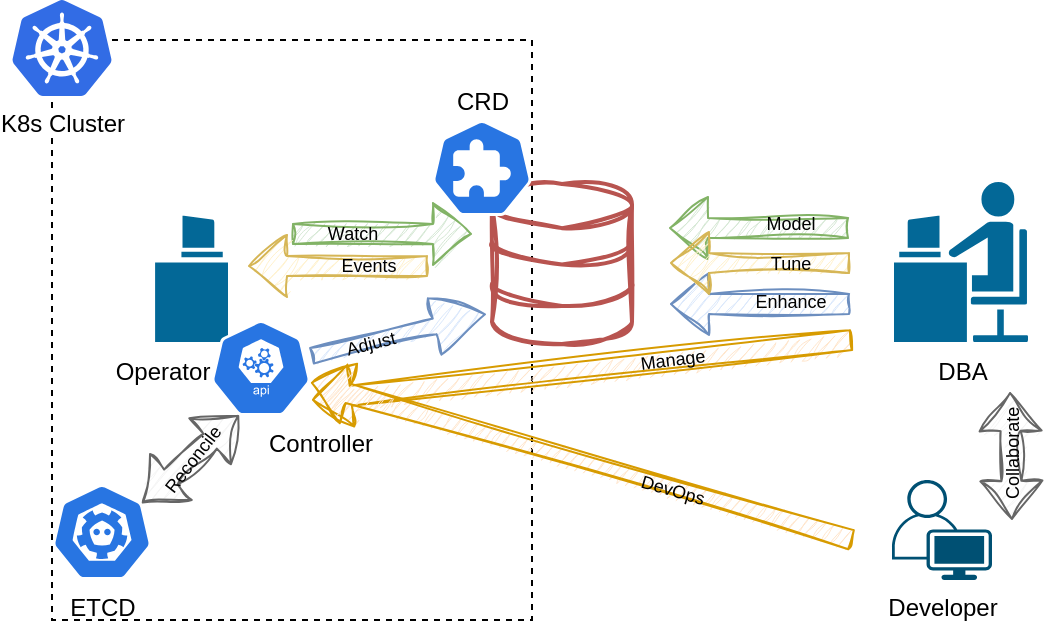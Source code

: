 <mxfile version="21.2.8" type="device">
  <diagram name="Page-1" id="c4ky7NZfeGjKAh7baJ_N">
    <mxGraphModel dx="1114" dy="854" grid="1" gridSize="10" guides="1" tooltips="1" connect="1" arrows="1" fold="1" page="1" pageScale="1" pageWidth="827" pageHeight="1169" math="0" shadow="0">
      <root>
        <mxCell id="0" />
        <mxCell id="1" parent="0" />
        <mxCell id="O3atv7OgBsxd6-HXczgO-28" value="" style="whiteSpace=wrap;html=1;dashed=1;" vertex="1" parent="1">
          <mxGeometry x="230" y="340" width="240" height="290" as="geometry" />
        </mxCell>
        <mxCell id="O3atv7OgBsxd6-HXczgO-5" value="&lt;br&gt;" style="html=1;verticalLabelPosition=bottom;align=center;labelBackgroundColor=#ffffff;verticalAlign=top;strokeWidth=2;strokeColor=#b85450;shadow=0;dashed=0;shape=mxgraph.ios7.icons.data;fillColor=none;sketch=1;curveFitting=1;jiggle=2;" vertex="1" parent="1">
          <mxGeometry x="450" y="412" width="70" height="80" as="geometry" />
        </mxCell>
        <mxCell id="O3atv7OgBsxd6-HXczgO-6" value="" style="shape=flexArrow;endArrow=classic;html=1;rounded=0;fillColor=#d5e8d4;strokeColor=#82b366;sketch=1;curveFitting=1;jiggle=2;" edge="1" parent="1">
          <mxGeometry width="50" height="50" relative="1" as="geometry">
            <mxPoint x="350" y="437" as="sourcePoint" />
            <mxPoint x="440" y="437" as="targetPoint" />
          </mxGeometry>
        </mxCell>
        <mxCell id="O3atv7OgBsxd6-HXczgO-7" value="Watch" style="edgeLabel;html=1;align=center;verticalAlign=middle;resizable=0;points=[];fontSize=9;spacingBottom=2;labelBackgroundColor=none;" vertex="1" connectable="0" parent="O3atv7OgBsxd6-HXczgO-6">
          <mxGeometry x="-0.333" y="-1" relative="1" as="geometry">
            <mxPoint as="offset" />
          </mxGeometry>
        </mxCell>
        <mxCell id="O3atv7OgBsxd6-HXczgO-8" value="" style="shape=flexArrow;endArrow=classic;html=1;rounded=0;fillColor=#fff2cc;strokeColor=#d6b656;sketch=1;curveFitting=1;jiggle=2;" edge="1" parent="1">
          <mxGeometry width="50" height="50" relative="1" as="geometry">
            <mxPoint x="418" y="453" as="sourcePoint" />
            <mxPoint x="328" y="453" as="targetPoint" />
          </mxGeometry>
        </mxCell>
        <mxCell id="O3atv7OgBsxd6-HXczgO-9" value="Events" style="edgeLabel;html=1;align=center;verticalAlign=middle;resizable=0;points=[];fontSize=9;labelBackgroundColor=none;spacingTop=2;" vertex="1" connectable="0" parent="O3atv7OgBsxd6-HXczgO-8">
          <mxGeometry x="-0.333" y="-1" relative="1" as="geometry">
            <mxPoint as="offset" />
          </mxGeometry>
        </mxCell>
        <mxCell id="O3atv7OgBsxd6-HXczgO-10" value="" style="shape=flexArrow;endArrow=classic;html=1;rounded=0;fontStyle=1;fillColor=#dae8fc;strokeColor=#6c8ebf;sketch=1;curveFitting=1;jiggle=2;width=8;endSize=8.3;entryX=-0.043;entryY=0.813;entryDx=0;entryDy=0;entryPerimeter=0;" edge="1" parent="1" source="O3atv7OgBsxd6-HXczgO-31" target="O3atv7OgBsxd6-HXczgO-5">
          <mxGeometry width="50" height="50" relative="1" as="geometry">
            <mxPoint x="350" y="540" as="sourcePoint" />
            <mxPoint x="450" y="500" as="targetPoint" />
          </mxGeometry>
        </mxCell>
        <mxCell id="O3atv7OgBsxd6-HXczgO-11" value="Adjust" style="edgeLabel;html=1;align=center;verticalAlign=middle;resizable=0;points=[];labelBackgroundColor=none;fontSize=9;spacingBottom=1;rotation=346;" vertex="1" connectable="0" parent="O3atv7OgBsxd6-HXczgO-10">
          <mxGeometry x="-0.333" y="-1" relative="1" as="geometry">
            <mxPoint as="offset" />
          </mxGeometry>
        </mxCell>
        <mxCell id="O3atv7OgBsxd6-HXczgO-15" value="DBA" style="shape=mxgraph.cisco.people.androgenous_person;html=1;pointerEvents=1;dashed=0;fillColor=#036897;strokeColor=#ffffff;strokeWidth=2;verticalLabelPosition=bottom;verticalAlign=top;align=center;outlineConnect=0;flipH=1;" vertex="1" parent="1">
          <mxGeometry x="650" y="410" width="69" height="82" as="geometry" />
        </mxCell>
        <mxCell id="O3atv7OgBsxd6-HXczgO-16" value="" style="shape=flexArrow;endArrow=classic;html=1;rounded=0;fillColor=#d5e8d4;strokeColor=#82b366;sketch=1;curveFitting=1;jiggle=2;" edge="1" parent="1">
          <mxGeometry width="50" height="50" relative="1" as="geometry">
            <mxPoint x="628.5" y="434" as="sourcePoint" />
            <mxPoint x="538.5" y="434" as="targetPoint" />
          </mxGeometry>
        </mxCell>
        <mxCell id="O3atv7OgBsxd6-HXczgO-17" value="Model" style="edgeLabel;html=1;align=center;verticalAlign=middle;resizable=0;points=[];fontSize=9;spacingBottom=2;labelBackgroundColor=none;" vertex="1" connectable="0" parent="O3atv7OgBsxd6-HXczgO-16">
          <mxGeometry x="-0.333" y="-1" relative="1" as="geometry">
            <mxPoint as="offset" />
          </mxGeometry>
        </mxCell>
        <mxCell id="O3atv7OgBsxd6-HXczgO-20" value="" style="shape=flexArrow;endArrow=classic;html=1;rounded=0;fontStyle=1;fillColor=#dae8fc;strokeColor=#6c8ebf;sketch=1;curveFitting=1;jiggle=2;" edge="1" parent="1">
          <mxGeometry width="50" height="50" relative="1" as="geometry">
            <mxPoint x="629" y="472" as="sourcePoint" />
            <mxPoint x="539" y="472" as="targetPoint" />
          </mxGeometry>
        </mxCell>
        <mxCell id="O3atv7OgBsxd6-HXczgO-21" value="Enhance" style="edgeLabel;html=1;align=center;verticalAlign=middle;resizable=0;points=[];labelBackgroundColor=none;fontSize=9;spacingBottom=1;" vertex="1" connectable="0" parent="O3atv7OgBsxd6-HXczgO-20">
          <mxGeometry x="-0.333" y="-1" relative="1" as="geometry">
            <mxPoint as="offset" />
          </mxGeometry>
        </mxCell>
        <mxCell id="O3atv7OgBsxd6-HXczgO-18" value="" style="shape=flexArrow;endArrow=classic;html=1;rounded=0;fillColor=#fff2cc;strokeColor=#d6b656;sketch=1;curveFitting=1;jiggle=2;" edge="1" parent="1">
          <mxGeometry width="50" height="50" relative="1" as="geometry">
            <mxPoint x="629" y="451.5" as="sourcePoint" />
            <mxPoint x="539" y="451.5" as="targetPoint" />
          </mxGeometry>
        </mxCell>
        <mxCell id="O3atv7OgBsxd6-HXczgO-19" value="Tune" style="edgeLabel;html=1;align=center;verticalAlign=middle;resizable=0;points=[];fontSize=9;labelBackgroundColor=none;spacingTop=2;" vertex="1" connectable="0" parent="O3atv7OgBsxd6-HXczgO-18">
          <mxGeometry x="-0.333" y="-1" relative="1" as="geometry">
            <mxPoint as="offset" />
          </mxGeometry>
        </mxCell>
        <mxCell id="O3atv7OgBsxd6-HXczgO-24" value="CRD" style="sketch=0;html=1;dashed=0;whitespace=wrap;fillColor=#2875E2;strokeColor=#ffffff;points=[[0.005,0.63,0],[0.1,0.2,0],[0.9,0.2,0],[0.5,0,0],[0.995,0.63,0],[0.72,0.99,0],[0.5,1,0],[0.28,0.99,0]];verticalLabelPosition=top;align=center;verticalAlign=bottom;shape=mxgraph.kubernetes.icon;prIcon=crd;labelPosition=center;" vertex="1" parent="1">
          <mxGeometry x="420" y="380" width="50" height="48" as="geometry" />
        </mxCell>
        <mxCell id="O3atv7OgBsxd6-HXczgO-25" value="K8s Cluster" style="image;sketch=0;aspect=fixed;html=1;points=[];align=center;fontSize=12;image=img/lib/mscae/Kubernetes.svg;" vertex="1" parent="1">
          <mxGeometry x="210" y="320" width="50" height="48" as="geometry" />
        </mxCell>
        <mxCell id="O3atv7OgBsxd6-HXczgO-30" value="ETCD" style="sketch=0;html=1;dashed=0;whitespace=wrap;fillColor=#2875E2;strokeColor=#ffffff;points=[[0.005,0.63,0],[0.1,0.2,0],[0.9,0.2,0],[0.5,0,0],[0.995,0.63,0],[0.72,0.99,0],[0.5,1,0],[0.28,0.99,0]];verticalLabelPosition=bottom;align=center;verticalAlign=top;shape=mxgraph.kubernetes.icon;prIcon=etcd" vertex="1" parent="1">
          <mxGeometry x="230" y="562" width="50" height="48" as="geometry" />
        </mxCell>
        <mxCell id="O3atv7OgBsxd6-HXczgO-32" value="" style="shape=flexArrow;endArrow=classic;html=1;rounded=0;fillColor=#f5f5f5;strokeColor=#666666;sketch=1;curveFitting=1;jiggle=2;exitX=0.28;exitY=0.99;exitDx=0;exitDy=0;exitPerimeter=0;entryX=0.9;entryY=0.2;entryDx=0;entryDy=0;entryPerimeter=0;startArrow=block;" edge="1" parent="1" source="O3atv7OgBsxd6-HXczgO-31" target="O3atv7OgBsxd6-HXczgO-30">
          <mxGeometry width="50" height="50" relative="1" as="geometry">
            <mxPoint x="370" y="584" as="sourcePoint" />
            <mxPoint x="309.5" y="584" as="targetPoint" />
          </mxGeometry>
        </mxCell>
        <mxCell id="O3atv7OgBsxd6-HXczgO-34" value="Reconcile" style="edgeLabel;html=1;align=center;verticalAlign=middle;resizable=0;points=[];labelBackgroundColor=none;fontSize=9;spacingBottom=5;rotation=308;" vertex="1" connectable="0" parent="O3atv7OgBsxd6-HXczgO-32">
          <mxGeometry x="-0.031" y="3" relative="1" as="geometry">
            <mxPoint as="offset" />
          </mxGeometry>
        </mxCell>
        <mxCell id="O3atv7OgBsxd6-HXczgO-40" value="Developer" style="points=[[0.35,0,0],[0.98,0.51,0],[1,0.71,0],[0.67,1,0],[0,0.795,0],[0,0.65,0]];verticalLabelPosition=bottom;sketch=0;html=1;verticalAlign=top;aspect=fixed;align=center;pointerEvents=1;shape=mxgraph.cisco19.user;fillColor=#005073;strokeColor=none;" vertex="1" parent="1">
          <mxGeometry x="650" y="560" width="50" height="50" as="geometry" />
        </mxCell>
        <mxCell id="O3atv7OgBsxd6-HXczgO-43" value="" style="shape=flexArrow;endArrow=classic;html=1;rounded=0;fontStyle=1;fillColor=#ffe6cc;strokeColor=#d79b00;sketch=1;curveFitting=1;jiggle=2;" edge="1" parent="1">
          <mxGeometry width="50" height="50" relative="1" as="geometry">
            <mxPoint x="630" y="490" as="sourcePoint" />
            <mxPoint x="360" y="520" as="targetPoint" />
          </mxGeometry>
        </mxCell>
        <mxCell id="O3atv7OgBsxd6-HXczgO-44" value="Manage" style="edgeLabel;html=1;align=center;verticalAlign=middle;resizable=0;points=[];labelBackgroundColor=none;fontSize=9;spacingBottom=-2;rotation=353;" vertex="1" connectable="0" parent="O3atv7OgBsxd6-HXczgO-43">
          <mxGeometry x="-0.333" y="-1" relative="1" as="geometry">
            <mxPoint as="offset" />
          </mxGeometry>
        </mxCell>
        <mxCell id="O3atv7OgBsxd6-HXczgO-50" value="" style="shape=flexArrow;endArrow=classic;html=1;rounded=0;fontStyle=1;fillColor=#ffe6cc;strokeColor=#d79b00;sketch=1;curveFitting=1;jiggle=2;" edge="1" parent="1" target="O3atv7OgBsxd6-HXczgO-31">
          <mxGeometry width="50" height="50" relative="1" as="geometry">
            <mxPoint x="630" y="590" as="sourcePoint" />
            <mxPoint x="370" y="558" as="targetPoint" />
          </mxGeometry>
        </mxCell>
        <mxCell id="O3atv7OgBsxd6-HXczgO-51" value="DevOps" style="edgeLabel;html=1;align=center;verticalAlign=middle;resizable=0;points=[];labelBackgroundColor=none;fontSize=9;spacingBottom=-4;rotation=16;" vertex="1" connectable="0" parent="O3atv7OgBsxd6-HXczgO-50">
          <mxGeometry x="-0.333" y="-1" relative="1" as="geometry">
            <mxPoint as="offset" />
          </mxGeometry>
        </mxCell>
        <mxCell id="O3atv7OgBsxd6-HXczgO-52" value="" style="shape=flexArrow;endArrow=classic;html=1;rounded=0;fillColor=#f5f5f5;strokeColor=#666666;sketch=1;curveFitting=1;jiggle=2;exitX=0.28;exitY=0.99;exitDx=0;exitDy=0;exitPerimeter=0;startArrow=block;" edge="1" parent="1">
          <mxGeometry width="50" height="50" relative="1" as="geometry">
            <mxPoint x="709" y="516" as="sourcePoint" />
            <mxPoint x="710" y="580" as="targetPoint" />
          </mxGeometry>
        </mxCell>
        <mxCell id="O3atv7OgBsxd6-HXczgO-53" value="Collaborate" style="edgeLabel;html=1;align=center;verticalAlign=middle;resizable=0;points=[];labelBackgroundColor=none;fontSize=9;spacingBottom=5;rotation=-90;" vertex="1" connectable="0" parent="O3atv7OgBsxd6-HXczgO-52">
          <mxGeometry x="-0.031" y="3" relative="1" as="geometry">
            <mxPoint as="offset" />
          </mxGeometry>
        </mxCell>
        <mxCell id="O3atv7OgBsxd6-HXczgO-57" value="" style="group;spacingLeft=0;spacingRight=0;verticalAlign=top;" vertex="1" connectable="0" parent="1">
          <mxGeometry x="250" y="410" width="69" height="82" as="geometry" />
        </mxCell>
        <mxCell id="O3atv7OgBsxd6-HXczgO-54" value="Operator" style="shape=mxgraph.cisco.people.androgenous_person;html=1;pointerEvents=1;dashed=0;fillColor=#036897;strokeColor=#ffffff;strokeWidth=2;verticalLabelPosition=bottom;verticalAlign=top;align=center;outlineConnect=0;movable=1;resizable=1;rotatable=1;deletable=1;editable=1;locked=0;connectable=1;" vertex="1" parent="O3atv7OgBsxd6-HXczgO-57">
          <mxGeometry width="69" height="82" as="geometry" />
        </mxCell>
        <mxCell id="O3atv7OgBsxd6-HXczgO-55" value="" style="whiteSpace=wrap;html=1;strokeColor=none;" vertex="1" parent="O3atv7OgBsxd6-HXczgO-57">
          <mxGeometry width="30" height="82" as="geometry" />
        </mxCell>
        <mxCell id="O3atv7OgBsxd6-HXczgO-56" value="" style="whiteSpace=wrap;html=1;strokeColor=none;" vertex="1" parent="O3atv7OgBsxd6-HXczgO-57">
          <mxGeometry x="12.5" y="14" width="30" height="26" as="geometry" />
        </mxCell>
        <mxCell id="O3atv7OgBsxd6-HXczgO-31" value="Controller" style="sketch=0;html=1;dashed=0;whitespace=wrap;fillColor=#2875E2;strokeColor=#ffffff;points=[[0.005,0.63,0],[0.1,0.2,0],[0.9,0.2,0],[0.5,0,0],[0.995,0.63,0],[0.72,0.99,0],[0.5,1,0],[0.28,0.99,0]];verticalLabelPosition=bottom;align=center;verticalAlign=top;shape=mxgraph.kubernetes.icon;prIcon=api;spacingLeft=58;" vertex="1" parent="1">
          <mxGeometry x="309.5" y="480" width="50" height="48" as="geometry" />
        </mxCell>
      </root>
    </mxGraphModel>
  </diagram>
</mxfile>
